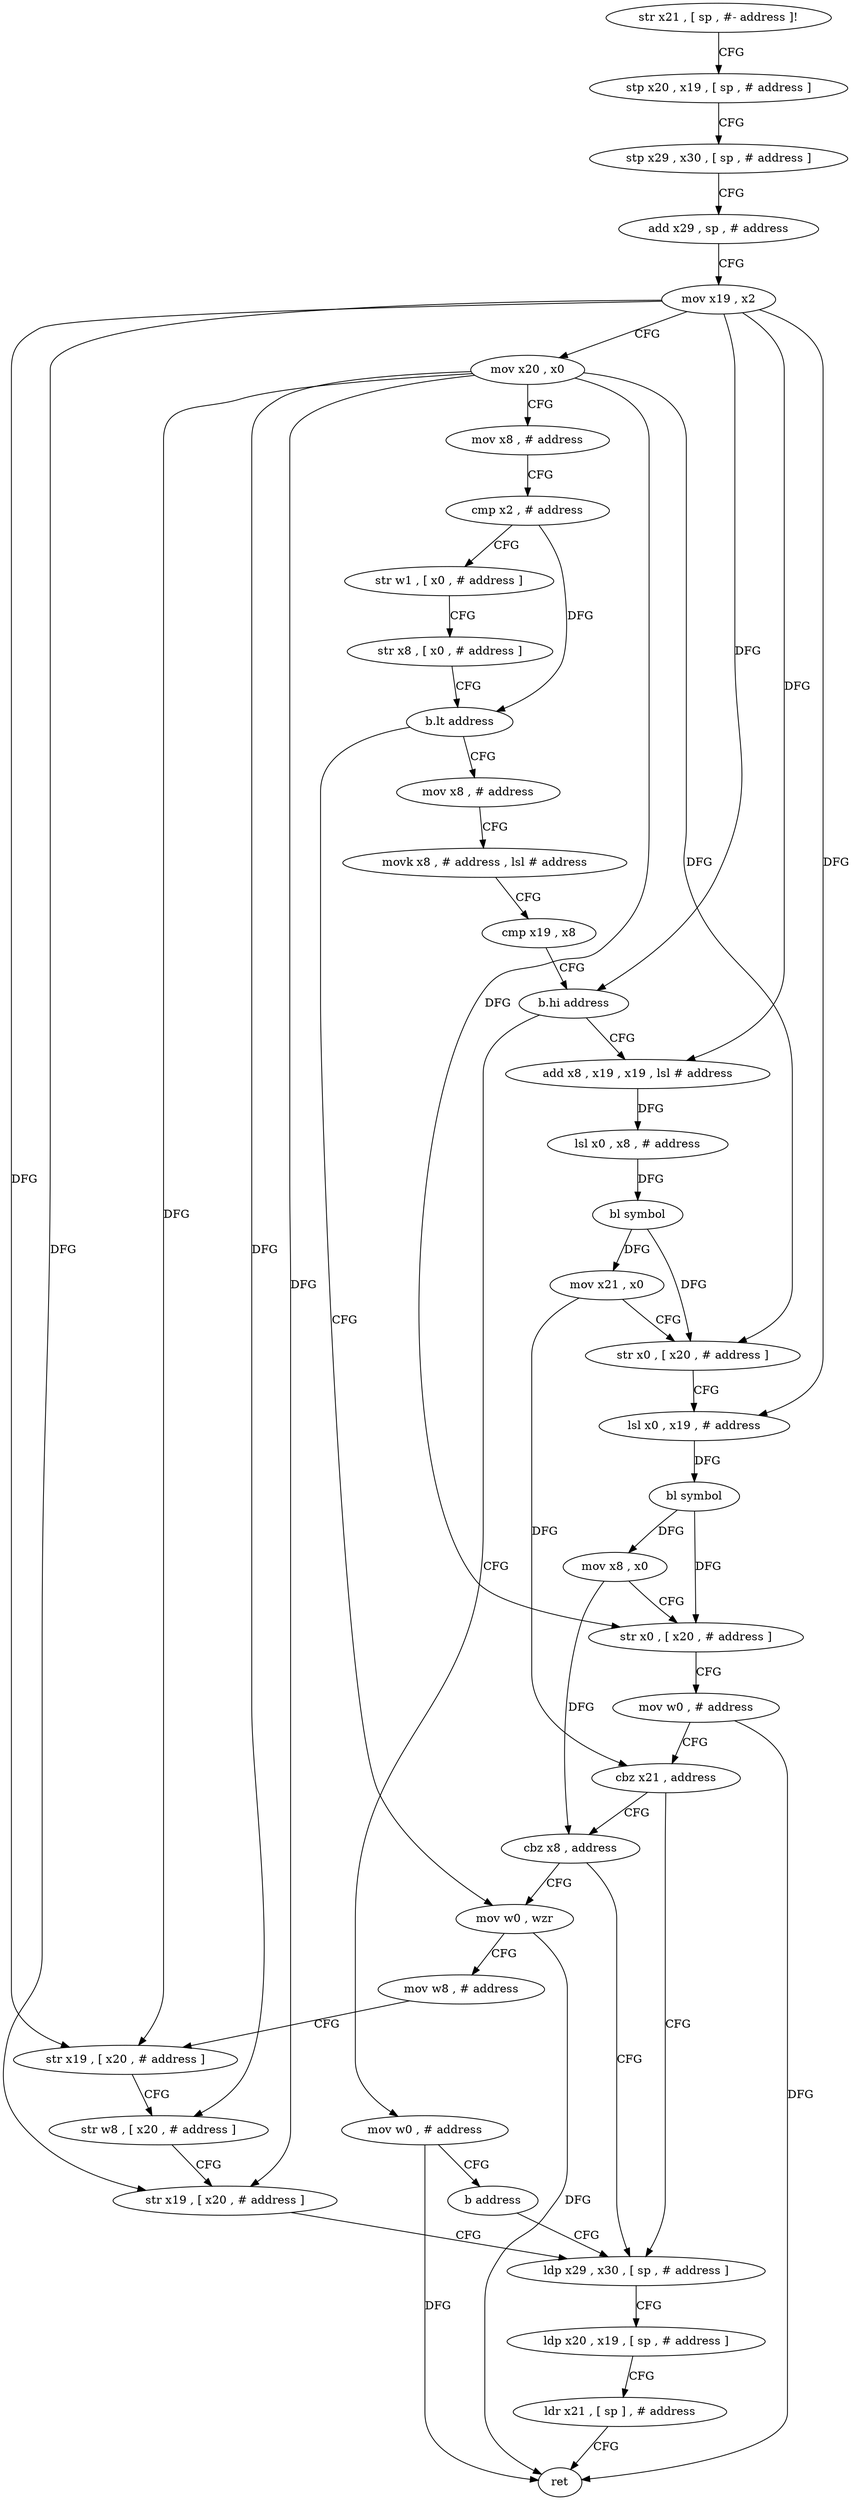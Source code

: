 digraph "func" {
"4243564" [label = "str x21 , [ sp , #- address ]!" ]
"4243568" [label = "stp x20 , x19 , [ sp , # address ]" ]
"4243572" [label = "stp x29 , x30 , [ sp , # address ]" ]
"4243576" [label = "add x29 , sp , # address" ]
"4243580" [label = "mov x19 , x2" ]
"4243584" [label = "mov x20 , x0" ]
"4243588" [label = "mov x8 , # address" ]
"4243592" [label = "cmp x2 , # address" ]
"4243596" [label = "str w1 , [ x0 , # address ]" ]
"4243600" [label = "str x8 , [ x0 , # address ]" ]
"4243604" [label = "b.lt address" ]
"4243672" [label = "mov w0 , wzr" ]
"4243608" [label = "mov x8 , # address" ]
"4243676" [label = "mov w8 , # address" ]
"4243680" [label = "str x19 , [ x20 , # address ]" ]
"4243684" [label = "str w8 , [ x20 , # address ]" ]
"4243688" [label = "str x19 , [ x20 , # address ]" ]
"4243692" [label = "ldp x29 , x30 , [ sp , # address ]" ]
"4243612" [label = "movk x8 , # address , lsl # address" ]
"4243616" [label = "cmp x19 , x8" ]
"4243620" [label = "b.hi address" ]
"4243708" [label = "mov w0 , # address" ]
"4243624" [label = "add x8 , x19 , x19 , lsl # address" ]
"4243712" [label = "b address" ]
"4243628" [label = "lsl x0 , x8 , # address" ]
"4243632" [label = "bl symbol" ]
"4243636" [label = "mov x21 , x0" ]
"4243640" [label = "str x0 , [ x20 , # address ]" ]
"4243644" [label = "lsl x0 , x19 , # address" ]
"4243648" [label = "bl symbol" ]
"4243652" [label = "mov x8 , x0" ]
"4243656" [label = "str x0 , [ x20 , # address ]" ]
"4243660" [label = "mov w0 , # address" ]
"4243664" [label = "cbz x21 , address" ]
"4243668" [label = "cbz x8 , address" ]
"4243696" [label = "ldp x20 , x19 , [ sp , # address ]" ]
"4243700" [label = "ldr x21 , [ sp ] , # address" ]
"4243704" [label = "ret" ]
"4243564" -> "4243568" [ label = "CFG" ]
"4243568" -> "4243572" [ label = "CFG" ]
"4243572" -> "4243576" [ label = "CFG" ]
"4243576" -> "4243580" [ label = "CFG" ]
"4243580" -> "4243584" [ label = "CFG" ]
"4243580" -> "4243680" [ label = "DFG" ]
"4243580" -> "4243688" [ label = "DFG" ]
"4243580" -> "4243620" [ label = "DFG" ]
"4243580" -> "4243624" [ label = "DFG" ]
"4243580" -> "4243644" [ label = "DFG" ]
"4243584" -> "4243588" [ label = "CFG" ]
"4243584" -> "4243680" [ label = "DFG" ]
"4243584" -> "4243684" [ label = "DFG" ]
"4243584" -> "4243688" [ label = "DFG" ]
"4243584" -> "4243640" [ label = "DFG" ]
"4243584" -> "4243656" [ label = "DFG" ]
"4243588" -> "4243592" [ label = "CFG" ]
"4243592" -> "4243596" [ label = "CFG" ]
"4243592" -> "4243604" [ label = "DFG" ]
"4243596" -> "4243600" [ label = "CFG" ]
"4243600" -> "4243604" [ label = "CFG" ]
"4243604" -> "4243672" [ label = "CFG" ]
"4243604" -> "4243608" [ label = "CFG" ]
"4243672" -> "4243676" [ label = "CFG" ]
"4243672" -> "4243704" [ label = "DFG" ]
"4243608" -> "4243612" [ label = "CFG" ]
"4243676" -> "4243680" [ label = "CFG" ]
"4243680" -> "4243684" [ label = "CFG" ]
"4243684" -> "4243688" [ label = "CFG" ]
"4243688" -> "4243692" [ label = "CFG" ]
"4243692" -> "4243696" [ label = "CFG" ]
"4243612" -> "4243616" [ label = "CFG" ]
"4243616" -> "4243620" [ label = "CFG" ]
"4243620" -> "4243708" [ label = "CFG" ]
"4243620" -> "4243624" [ label = "CFG" ]
"4243708" -> "4243712" [ label = "CFG" ]
"4243708" -> "4243704" [ label = "DFG" ]
"4243624" -> "4243628" [ label = "DFG" ]
"4243712" -> "4243692" [ label = "CFG" ]
"4243628" -> "4243632" [ label = "DFG" ]
"4243632" -> "4243636" [ label = "DFG" ]
"4243632" -> "4243640" [ label = "DFG" ]
"4243636" -> "4243640" [ label = "CFG" ]
"4243636" -> "4243664" [ label = "DFG" ]
"4243640" -> "4243644" [ label = "CFG" ]
"4243644" -> "4243648" [ label = "DFG" ]
"4243648" -> "4243652" [ label = "DFG" ]
"4243648" -> "4243656" [ label = "DFG" ]
"4243652" -> "4243656" [ label = "CFG" ]
"4243652" -> "4243668" [ label = "DFG" ]
"4243656" -> "4243660" [ label = "CFG" ]
"4243660" -> "4243664" [ label = "CFG" ]
"4243660" -> "4243704" [ label = "DFG" ]
"4243664" -> "4243692" [ label = "CFG" ]
"4243664" -> "4243668" [ label = "CFG" ]
"4243668" -> "4243692" [ label = "CFG" ]
"4243668" -> "4243672" [ label = "CFG" ]
"4243696" -> "4243700" [ label = "CFG" ]
"4243700" -> "4243704" [ label = "CFG" ]
}
